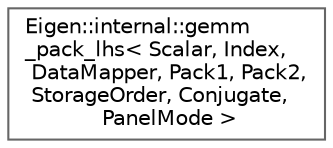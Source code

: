 digraph "类继承关系图"
{
 // LATEX_PDF_SIZE
  bgcolor="transparent";
  edge [fontname=Helvetica,fontsize=10,labelfontname=Helvetica,labelfontsize=10];
  node [fontname=Helvetica,fontsize=10,shape=box,height=0.2,width=0.4];
  rankdir="LR";
  Node0 [id="Node000000",label="Eigen::internal::gemm\l_pack_lhs\< Scalar, Index,\l DataMapper, Pack1, Pack2,\l StorageOrder, Conjugate,\l PanelMode \>",height=0.2,width=0.4,color="grey40", fillcolor="white", style="filled",URL="$struct_eigen_1_1internal_1_1gemm__pack__lhs.html",tooltip=" "];
}

